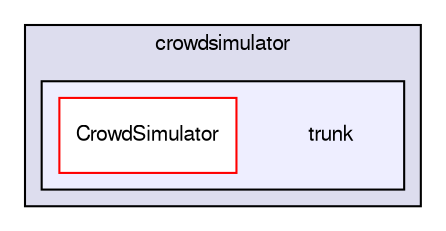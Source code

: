 digraph "trunk" {
  compound=true
  node [ fontsize="10", fontname="FreeSans"];
  edge [ labelfontsize="10", labelfontname="FreeSans"];
  subgraph clusterdir_f5b081e3d4c1d337394682449efde3f8 {
    graph [ bgcolor="#ddddee", pencolor="black", label="crowdsimulator" fontname="FreeSans", fontsize="10", URL="dir_f5b081e3d4c1d337394682449efde3f8.html"]
  subgraph clusterdir_05608cc7c6dfefdf63ffef3d56657bb8 {
    graph [ bgcolor="#eeeeff", pencolor="black", label="" URL="dir_05608cc7c6dfefdf63ffef3d56657bb8.html"];
    dir_05608cc7c6dfefdf63ffef3d56657bb8 [shape=plaintext label="trunk"];
    dir_788896bc7341c6dba3de0c617ab6c278 [shape=box label="CrowdSimulator" color="red" fillcolor="white" style="filled" URL="dir_788896bc7341c6dba3de0c617ab6c278.html"];
  }
  }
}
